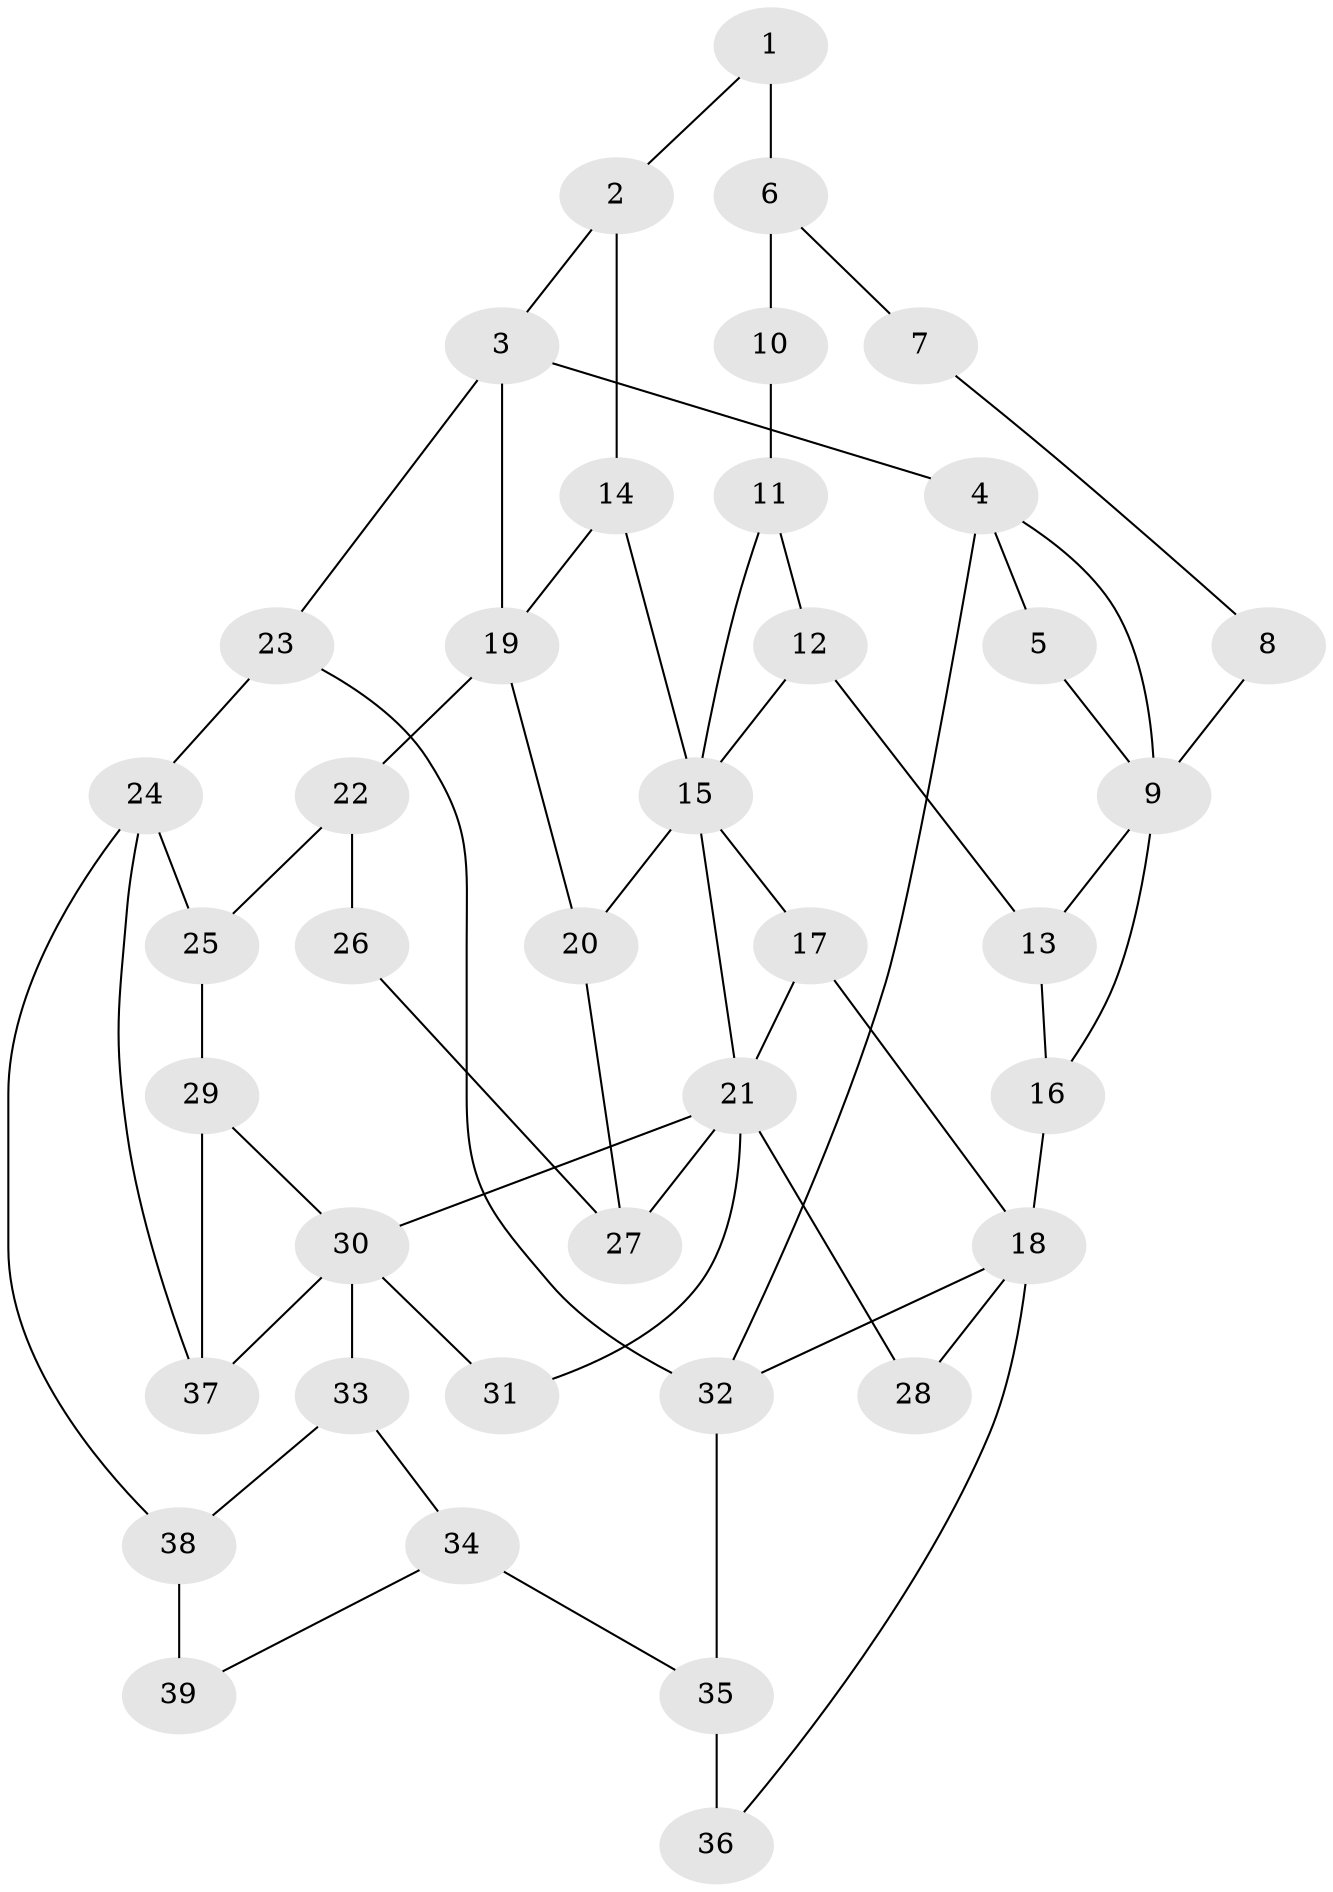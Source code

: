 // original degree distribution, {3: 0.02564102564102564, 6: 0.20512820512820512, 5: 0.5384615384615384, 4: 0.23076923076923078}
// Generated by graph-tools (version 1.1) at 2025/38/03/09/25 02:38:22]
// undirected, 39 vertices, 62 edges
graph export_dot {
graph [start="1"]
  node [color=gray90,style=filled];
  1;
  2;
  3;
  4;
  5;
  6;
  7;
  8;
  9;
  10;
  11;
  12;
  13;
  14;
  15;
  16;
  17;
  18;
  19;
  20;
  21;
  22;
  23;
  24;
  25;
  26;
  27;
  28;
  29;
  30;
  31;
  32;
  33;
  34;
  35;
  36;
  37;
  38;
  39;
  1 -- 2 [weight=1.0];
  1 -- 6 [weight=2.0];
  2 -- 3 [weight=1.0];
  2 -- 14 [weight=1.0];
  3 -- 4 [weight=1.0];
  3 -- 19 [weight=1.0];
  3 -- 23 [weight=1.0];
  4 -- 5 [weight=1.0];
  4 -- 9 [weight=1.0];
  4 -- 32 [weight=1.0];
  5 -- 9 [weight=1.0];
  6 -- 7 [weight=2.0];
  6 -- 10 [weight=2.0];
  7 -- 8 [weight=1.0];
  8 -- 9 [weight=2.0];
  9 -- 13 [weight=1.0];
  9 -- 16 [weight=1.0];
  10 -- 11 [weight=1.0];
  11 -- 12 [weight=1.0];
  11 -- 15 [weight=1.0];
  12 -- 13 [weight=1.0];
  12 -- 15 [weight=1.0];
  13 -- 16 [weight=1.0];
  14 -- 15 [weight=1.0];
  14 -- 19 [weight=1.0];
  15 -- 17 [weight=1.0];
  15 -- 20 [weight=1.0];
  15 -- 21 [weight=1.0];
  16 -- 18 [weight=1.0];
  17 -- 18 [weight=1.0];
  17 -- 21 [weight=1.0];
  18 -- 28 [weight=2.0];
  18 -- 32 [weight=1.0];
  18 -- 36 [weight=1.0];
  19 -- 20 [weight=2.0];
  19 -- 22 [weight=2.0];
  20 -- 27 [weight=1.0];
  21 -- 27 [weight=1.0];
  21 -- 28 [weight=1.0];
  21 -- 30 [weight=1.0];
  21 -- 31 [weight=1.0];
  22 -- 25 [weight=2.0];
  22 -- 26 [weight=2.0];
  23 -- 24 [weight=2.0];
  23 -- 32 [weight=1.0];
  24 -- 25 [weight=1.0];
  24 -- 37 [weight=1.0];
  24 -- 38 [weight=2.0];
  25 -- 29 [weight=1.0];
  26 -- 27 [weight=1.0];
  29 -- 30 [weight=1.0];
  29 -- 37 [weight=1.0];
  30 -- 31 [weight=2.0];
  30 -- 33 [weight=1.0];
  30 -- 37 [weight=1.0];
  32 -- 35 [weight=2.0];
  33 -- 34 [weight=1.0];
  33 -- 38 [weight=1.0];
  34 -- 35 [weight=2.0];
  34 -- 39 [weight=1.0];
  35 -- 36 [weight=2.0];
  38 -- 39 [weight=2.0];
}
